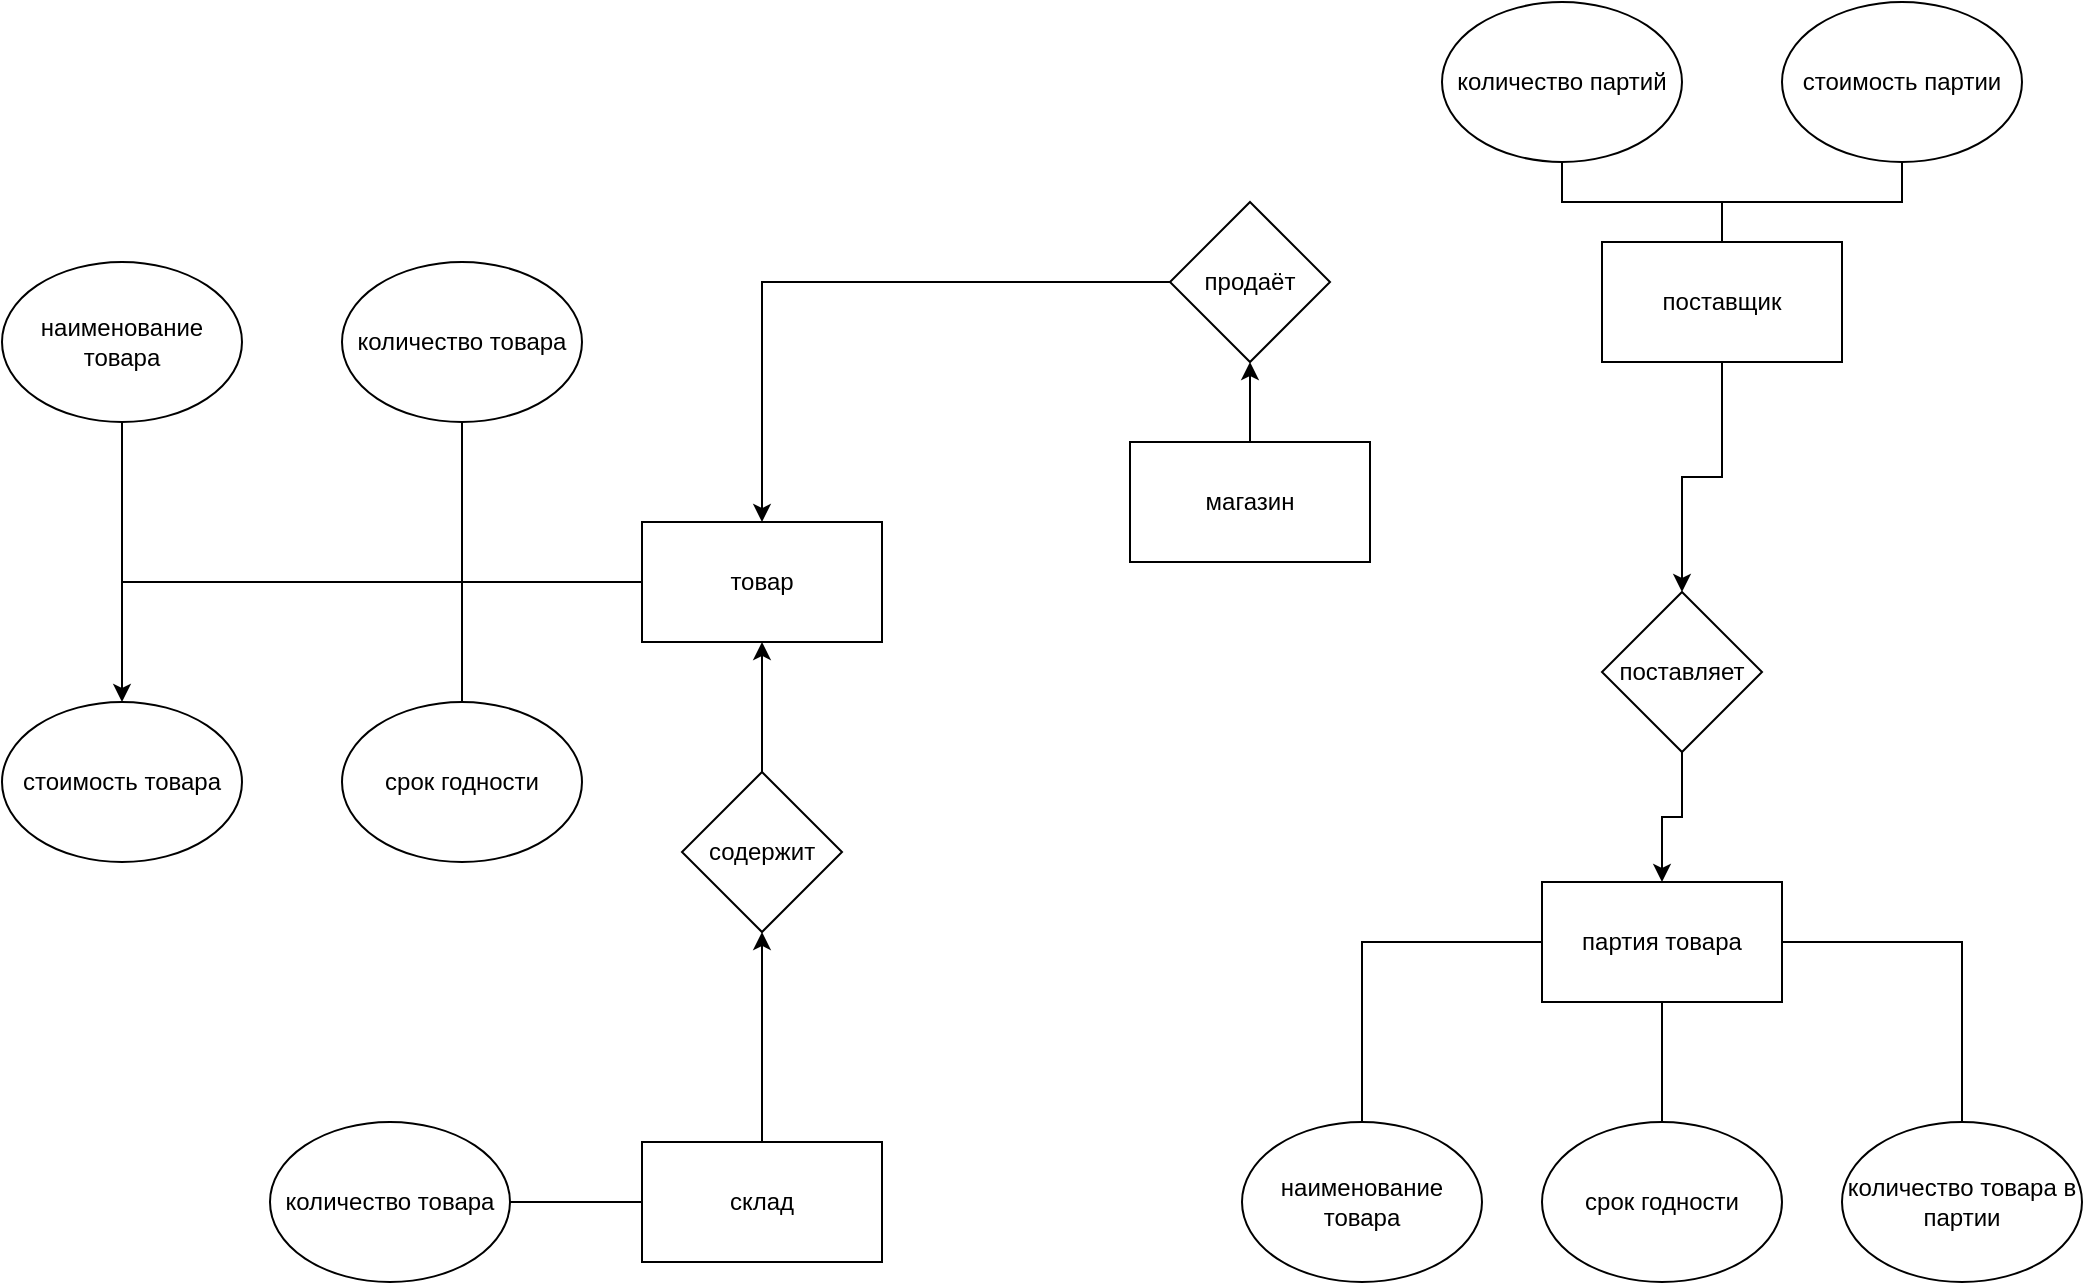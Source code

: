 <mxfile version="28.2.0">
  <diagram name="Страница — 1" id="RdbqSsO17W-tyzHB6JUH">
    <mxGraphModel dx="2316" dy="1267" grid="1" gridSize="10" guides="1" tooltips="1" connect="1" arrows="1" fold="1" page="1" pageScale="1" pageWidth="827" pageHeight="1169" math="0" shadow="0">
      <root>
        <mxCell id="0" />
        <mxCell id="1" parent="0" />
        <mxCell id="EFkJIvtMeG4hPt4kGsBE-17" style="edgeStyle=orthogonalEdgeStyle;rounded=0;orthogonalLoop=1;jettySize=auto;html=1;exitX=0.5;exitY=0;exitDx=0;exitDy=0;" edge="1" parent="1" source="EFkJIvtMeG4hPt4kGsBE-1" target="EFkJIvtMeG4hPt4kGsBE-16">
          <mxGeometry relative="1" as="geometry" />
        </mxCell>
        <mxCell id="EFkJIvtMeG4hPt4kGsBE-27" style="edgeStyle=orthogonalEdgeStyle;rounded=0;orthogonalLoop=1;jettySize=auto;html=1;exitX=0;exitY=0.5;exitDx=0;exitDy=0;shape=wire;dashed=1;endArrow=none;endFill=0;" edge="1" parent="1" source="EFkJIvtMeG4hPt4kGsBE-1" target="EFkJIvtMeG4hPt4kGsBE-2">
          <mxGeometry relative="1" as="geometry" />
        </mxCell>
        <mxCell id="EFkJIvtMeG4hPt4kGsBE-1" value="склад" style="rounded=0;whiteSpace=wrap;html=1;" vertex="1" parent="1">
          <mxGeometry x="540" y="760" width="120" height="60" as="geometry" />
        </mxCell>
        <mxCell id="EFkJIvtMeG4hPt4kGsBE-2" value="количество товара" style="ellipse;whiteSpace=wrap;html=1;" vertex="1" parent="1">
          <mxGeometry x="354" y="750" width="120" height="80" as="geometry" />
        </mxCell>
        <mxCell id="EFkJIvtMeG4hPt4kGsBE-3" value="наименование товара" style="ellipse;whiteSpace=wrap;html=1;" vertex="1" parent="1">
          <mxGeometry x="220" y="320" width="120" height="80" as="geometry" />
        </mxCell>
        <mxCell id="EFkJIvtMeG4hPt4kGsBE-4" value="количество товара" style="ellipse;whiteSpace=wrap;html=1;" vertex="1" parent="1">
          <mxGeometry x="390" y="320" width="120" height="80" as="geometry" />
        </mxCell>
        <mxCell id="EFkJIvtMeG4hPt4kGsBE-32" style="edgeStyle=orthogonalEdgeStyle;rounded=0;orthogonalLoop=1;jettySize=auto;html=1;exitX=0;exitY=0.5;exitDx=0;exitDy=0;" edge="1" parent="1" source="EFkJIvtMeG4hPt4kGsBE-5" target="EFkJIvtMeG4hPt4kGsBE-7">
          <mxGeometry relative="1" as="geometry" />
        </mxCell>
        <mxCell id="EFkJIvtMeG4hPt4kGsBE-5" value="товар" style="rounded=0;whiteSpace=wrap;html=1;" vertex="1" parent="1">
          <mxGeometry x="540" y="450" width="120" height="60" as="geometry" />
        </mxCell>
        <mxCell id="EFkJIvtMeG4hPt4kGsBE-6" value="срок годности" style="ellipse;whiteSpace=wrap;html=1;" vertex="1" parent="1">
          <mxGeometry x="390" y="540" width="120" height="80" as="geometry" />
        </mxCell>
        <mxCell id="EFkJIvtMeG4hPt4kGsBE-7" value="стоимость товара" style="ellipse;whiteSpace=wrap;html=1;" vertex="1" parent="1">
          <mxGeometry x="220" y="540" width="120" height="80" as="geometry" />
        </mxCell>
        <mxCell id="EFkJIvtMeG4hPt4kGsBE-21" style="edgeStyle=orthogonalEdgeStyle;rounded=0;orthogonalLoop=1;jettySize=auto;html=1;" edge="1" parent="1" source="EFkJIvtMeG4hPt4kGsBE-8" target="EFkJIvtMeG4hPt4kGsBE-20">
          <mxGeometry relative="1" as="geometry" />
        </mxCell>
        <mxCell id="EFkJIvtMeG4hPt4kGsBE-8" value="поставщик" style="rounded=0;whiteSpace=wrap;html=1;" vertex="1" parent="1">
          <mxGeometry x="1020" y="310" width="120" height="60" as="geometry" />
        </mxCell>
        <mxCell id="EFkJIvtMeG4hPt4kGsBE-9" value="наименование товара" style="ellipse;whiteSpace=wrap;html=1;" vertex="1" parent="1">
          <mxGeometry x="840" y="750" width="120" height="80" as="geometry" />
        </mxCell>
        <mxCell id="EFkJIvtMeG4hPt4kGsBE-10" value="количество товара в партии" style="ellipse;whiteSpace=wrap;html=1;" vertex="1" parent="1">
          <mxGeometry x="1140" y="750" width="120" height="80" as="geometry" />
        </mxCell>
        <mxCell id="EFkJIvtMeG4hPt4kGsBE-11" value="срок годности" style="ellipse;whiteSpace=wrap;html=1;" vertex="1" parent="1">
          <mxGeometry x="990" y="750" width="120" height="80" as="geometry" />
        </mxCell>
        <mxCell id="EFkJIvtMeG4hPt4kGsBE-12" value="стоимость партии" style="ellipse;whiteSpace=wrap;html=1;" vertex="1" parent="1">
          <mxGeometry x="1110" y="190" width="120" height="80" as="geometry" />
        </mxCell>
        <mxCell id="EFkJIvtMeG4hPt4kGsBE-13" value="количество партий" style="ellipse;whiteSpace=wrap;html=1;" vertex="1" parent="1">
          <mxGeometry x="940" y="190" width="120" height="80" as="geometry" />
        </mxCell>
        <mxCell id="EFkJIvtMeG4hPt4kGsBE-15" value="партия товара" style="rounded=0;whiteSpace=wrap;html=1;" vertex="1" parent="1">
          <mxGeometry x="990" y="630" width="120" height="60" as="geometry" />
        </mxCell>
        <mxCell id="EFkJIvtMeG4hPt4kGsBE-18" style="edgeStyle=orthogonalEdgeStyle;rounded=0;orthogonalLoop=1;jettySize=auto;html=1;exitX=0.5;exitY=0;exitDx=0;exitDy=0;" edge="1" parent="1" source="EFkJIvtMeG4hPt4kGsBE-16" target="EFkJIvtMeG4hPt4kGsBE-5">
          <mxGeometry relative="1" as="geometry" />
        </mxCell>
        <mxCell id="EFkJIvtMeG4hPt4kGsBE-16" value="содержит" style="rhombus;whiteSpace=wrap;html=1;" vertex="1" parent="1">
          <mxGeometry x="560" y="575" width="80" height="80" as="geometry" />
        </mxCell>
        <mxCell id="EFkJIvtMeG4hPt4kGsBE-22" style="edgeStyle=orthogonalEdgeStyle;rounded=0;orthogonalLoop=1;jettySize=auto;html=1;" edge="1" parent="1" source="EFkJIvtMeG4hPt4kGsBE-20" target="EFkJIvtMeG4hPt4kGsBE-15">
          <mxGeometry relative="1" as="geometry" />
        </mxCell>
        <mxCell id="EFkJIvtMeG4hPt4kGsBE-20" value="поставляет" style="rhombus;whiteSpace=wrap;html=1;" vertex="1" parent="1">
          <mxGeometry x="1020" y="485" width="80" height="80" as="geometry" />
        </mxCell>
        <mxCell id="EFkJIvtMeG4hPt4kGsBE-25" style="edgeStyle=orthogonalEdgeStyle;rounded=0;orthogonalLoop=1;jettySize=auto;html=1;exitX=0.5;exitY=0;exitDx=0;exitDy=0;" edge="1" parent="1" source="EFkJIvtMeG4hPt4kGsBE-23" target="EFkJIvtMeG4hPt4kGsBE-24">
          <mxGeometry relative="1" as="geometry" />
        </mxCell>
        <mxCell id="EFkJIvtMeG4hPt4kGsBE-23" value="магазин" style="rounded=0;whiteSpace=wrap;html=1;" vertex="1" parent="1">
          <mxGeometry x="784" y="410" width="120" height="60" as="geometry" />
        </mxCell>
        <mxCell id="EFkJIvtMeG4hPt4kGsBE-26" style="edgeStyle=orthogonalEdgeStyle;rounded=0;orthogonalLoop=1;jettySize=auto;html=1;exitX=0;exitY=0.5;exitDx=0;exitDy=0;" edge="1" parent="1" source="EFkJIvtMeG4hPt4kGsBE-24" target="EFkJIvtMeG4hPt4kGsBE-5">
          <mxGeometry relative="1" as="geometry" />
        </mxCell>
        <mxCell id="EFkJIvtMeG4hPt4kGsBE-24" value="продаёт" style="rhombus;whiteSpace=wrap;html=1;" vertex="1" parent="1">
          <mxGeometry x="804" y="290" width="80" height="80" as="geometry" />
        </mxCell>
        <mxCell id="EFkJIvtMeG4hPt4kGsBE-28" style="edgeStyle=orthogonalEdgeStyle;rounded=0;orthogonalLoop=1;jettySize=auto;html=1;shape=wire;dashed=1;endArrow=none;endFill=0;" edge="1" parent="1" source="EFkJIvtMeG4hPt4kGsBE-5" target="EFkJIvtMeG4hPt4kGsBE-3">
          <mxGeometry relative="1" as="geometry">
            <mxPoint x="390" y="350" as="sourcePoint" />
            <mxPoint x="340" y="350" as="targetPoint" />
          </mxGeometry>
        </mxCell>
        <mxCell id="EFkJIvtMeG4hPt4kGsBE-29" style="edgeStyle=orthogonalEdgeStyle;rounded=0;orthogonalLoop=1;jettySize=auto;html=1;shape=wire;dashed=1;endArrow=none;endFill=0;" edge="1" parent="1" source="EFkJIvtMeG4hPt4kGsBE-5" target="EFkJIvtMeG4hPt4kGsBE-4">
          <mxGeometry relative="1" as="geometry">
            <mxPoint x="690" y="270" as="sourcePoint" />
            <mxPoint x="640" y="270" as="targetPoint" />
          </mxGeometry>
        </mxCell>
        <mxCell id="EFkJIvtMeG4hPt4kGsBE-30" style="edgeStyle=orthogonalEdgeStyle;rounded=0;orthogonalLoop=1;jettySize=auto;html=1;shape=wire;dashed=1;endArrow=none;endFill=0;" edge="1" parent="1" source="EFkJIvtMeG4hPt4kGsBE-5" target="EFkJIvtMeG4hPt4kGsBE-6">
          <mxGeometry relative="1" as="geometry">
            <mxPoint x="750" y="270" as="sourcePoint" />
            <mxPoint x="700" y="270" as="targetPoint" />
          </mxGeometry>
        </mxCell>
        <mxCell id="EFkJIvtMeG4hPt4kGsBE-33" style="edgeStyle=orthogonalEdgeStyle;rounded=0;orthogonalLoop=1;jettySize=auto;html=1;shape=wire;dashed=1;endArrow=none;endFill=0;" edge="1" parent="1" source="EFkJIvtMeG4hPt4kGsBE-8" target="EFkJIvtMeG4hPt4kGsBE-12">
          <mxGeometry relative="1" as="geometry">
            <mxPoint x="1030" y="700" as="sourcePoint" />
            <mxPoint x="980" y="700" as="targetPoint" />
          </mxGeometry>
        </mxCell>
        <mxCell id="EFkJIvtMeG4hPt4kGsBE-34" style="edgeStyle=orthogonalEdgeStyle;rounded=0;orthogonalLoop=1;jettySize=auto;html=1;shape=wire;dashed=1;endArrow=none;endFill=0;" edge="1" parent="1" source="EFkJIvtMeG4hPt4kGsBE-13" target="EFkJIvtMeG4hPt4kGsBE-8">
          <mxGeometry relative="1" as="geometry">
            <mxPoint x="1010" y="690" as="sourcePoint" />
            <mxPoint x="960" y="690" as="targetPoint" />
          </mxGeometry>
        </mxCell>
        <mxCell id="EFkJIvtMeG4hPt4kGsBE-35" style="edgeStyle=orthogonalEdgeStyle;rounded=0;orthogonalLoop=1;jettySize=auto;html=1;shape=wire;dashed=1;endArrow=none;endFill=0;" edge="1" parent="1" source="EFkJIvtMeG4hPt4kGsBE-15" target="EFkJIvtMeG4hPt4kGsBE-10">
          <mxGeometry relative="1" as="geometry">
            <mxPoint x="1200" y="640" as="sourcePoint" />
            <mxPoint x="1150" y="640" as="targetPoint" />
          </mxGeometry>
        </mxCell>
        <mxCell id="EFkJIvtMeG4hPt4kGsBE-36" style="edgeStyle=orthogonalEdgeStyle;rounded=0;orthogonalLoop=1;jettySize=auto;html=1;shape=wire;dashed=1;endArrow=none;endFill=0;" edge="1" parent="1" source="EFkJIvtMeG4hPt4kGsBE-15" target="EFkJIvtMeG4hPt4kGsBE-9">
          <mxGeometry relative="1" as="geometry">
            <mxPoint x="1110" y="630" as="sourcePoint" />
            <mxPoint x="1060" y="630" as="targetPoint" />
          </mxGeometry>
        </mxCell>
        <mxCell id="EFkJIvtMeG4hPt4kGsBE-37" style="edgeStyle=orthogonalEdgeStyle;rounded=0;orthogonalLoop=1;jettySize=auto;html=1;shape=wire;dashed=1;endArrow=none;endFill=0;" edge="1" parent="1" source="EFkJIvtMeG4hPt4kGsBE-11" target="EFkJIvtMeG4hPt4kGsBE-15">
          <mxGeometry relative="1" as="geometry">
            <mxPoint x="1160" y="510" as="sourcePoint" />
            <mxPoint x="1110" y="510" as="targetPoint" />
          </mxGeometry>
        </mxCell>
      </root>
    </mxGraphModel>
  </diagram>
</mxfile>
